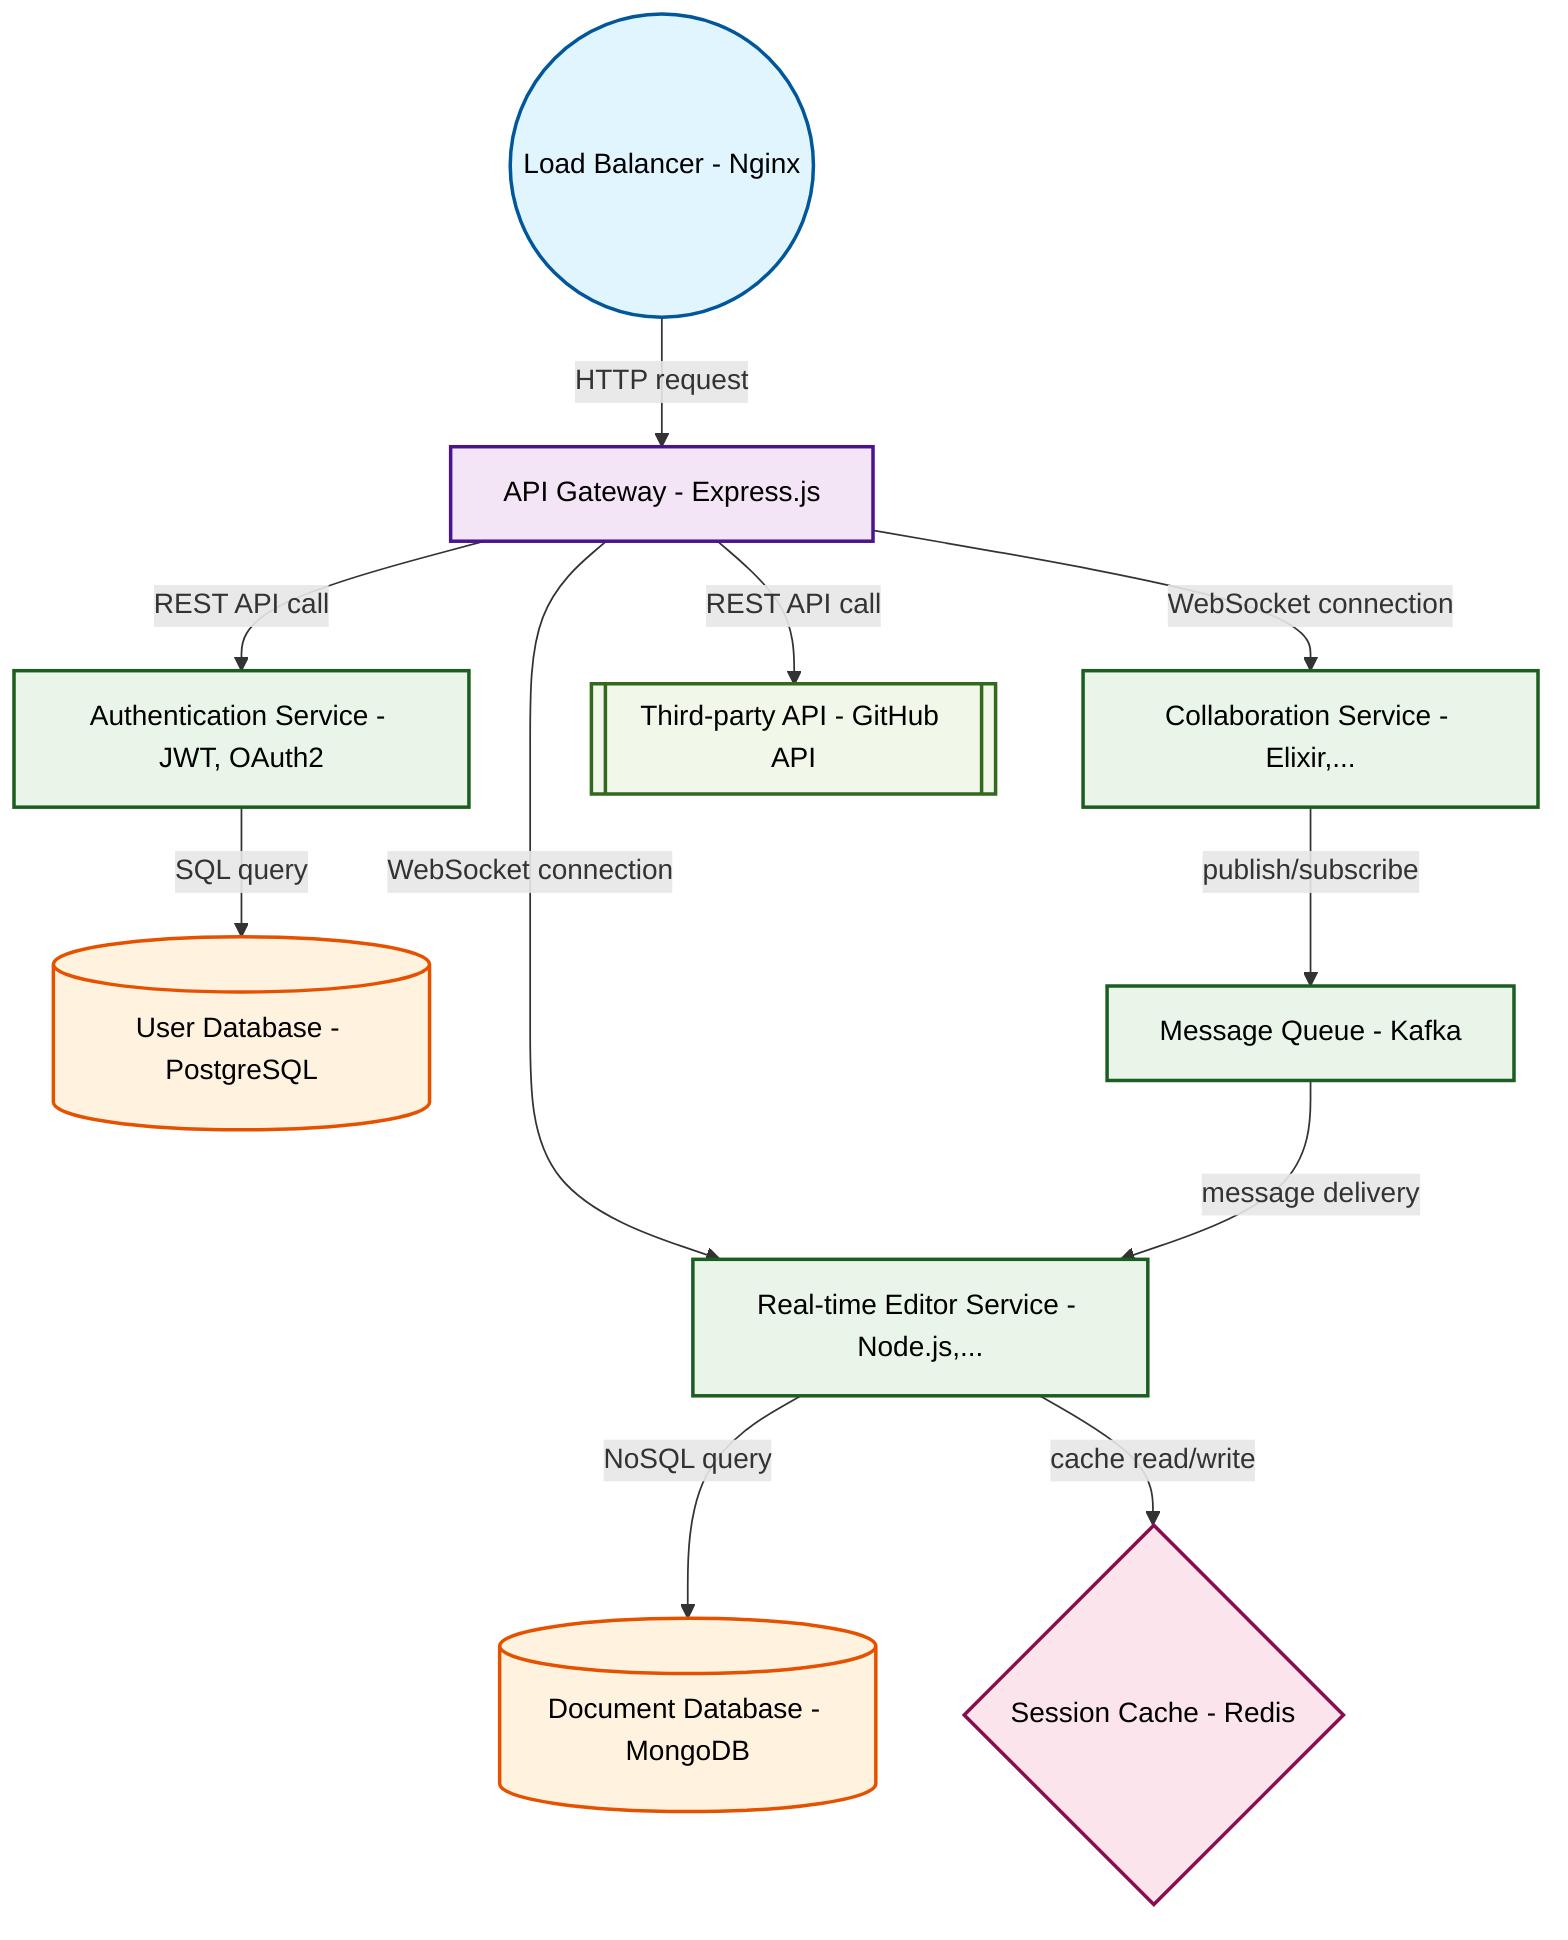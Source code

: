 graph TB

    %% Professional Software Architecture Styling
    classDef userInterface fill:#e1f5fe,stroke:#01579b,stroke-width:2px,color:#000
    classDef apiLayer fill:#f3e5f5,stroke:#4a148c,stroke-width:2px,color:#000
    classDef service fill:#e8f5e8,stroke:#1b5e20,stroke-width:2px,color:#000
    classDef database fill:#fff3e0,stroke:#e65100,stroke-width:2px,color:#000
    classDef cache fill:#fce4ec,stroke:#880e4f,stroke-width:2px,color:#000
    classDef external fill:#f1f8e9,stroke:#33691e,stroke-width:2px,color:#000

    lb1((Load Balancer - Nginx))
    api1[API Gateway - Express.js]
    authService[Authentication Service - JWT, OAuth2]
    editorService[Real-time Editor Service - Node.js,...]
    collaborationService[Collaboration Service - Elixir,...]
    db1[(User Database - PostgreSQL)]
    db2[(Document Database - MongoDB)]
    cache1{Session Cache - Redis}
    messageQueue[Message Queue - Kafka]
    external1[[Third-party API - GitHub API]]

    lb1 -->|HTTP request| api1
    api1 -->|REST API call| authService
    api1 -->|WebSocket connection| editorService
    api1 -->|WebSocket connection| collaborationService
    authService -->|SQL query| db1
    editorService -->|NoSQL query| db2
    editorService -->|cache read/write| cache1
    collaborationService -->|publish/subscribe| messageQueue
    messageQueue -->|message delivery| editorService
    api1 -->|REST API call| external1

    class lb1 userInterface
    class api1 apiLayer
    class authService service
    class editorService service
    class collaborationService service
    class db1 database
    class db2 database
    class cache1 cache
    class messageQueue service
    class external1 external